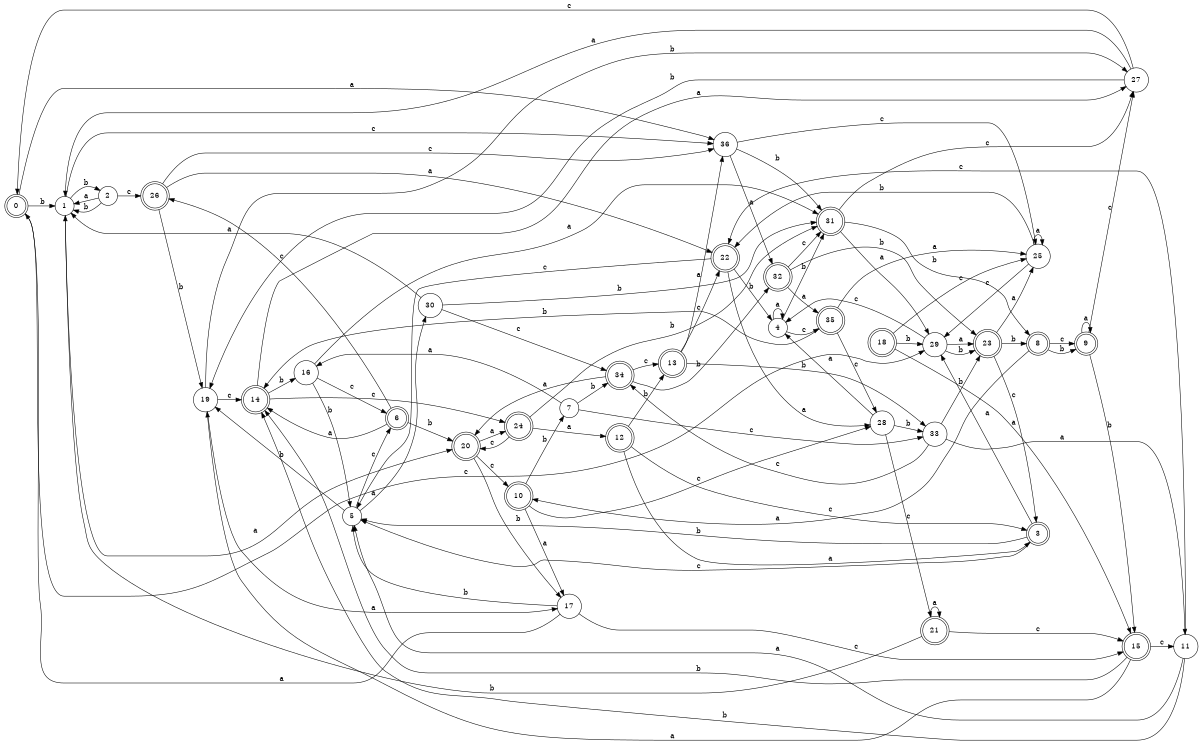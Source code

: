 digraph n30_1 {
__start0 [label="" shape="none"];

rankdir=LR;
size="8,5";

s0 [style="rounded,filled", color="black", fillcolor="white" shape="doublecircle", label="0"];
s1 [style="filled", color="black", fillcolor="white" shape="circle", label="1"];
s2 [style="filled", color="black", fillcolor="white" shape="circle", label="2"];
s3 [style="rounded,filled", color="black", fillcolor="white" shape="doublecircle", label="3"];
s4 [style="filled", color="black", fillcolor="white" shape="circle", label="4"];
s5 [style="filled", color="black", fillcolor="white" shape="circle", label="5"];
s6 [style="rounded,filled", color="black", fillcolor="white" shape="doublecircle", label="6"];
s7 [style="filled", color="black", fillcolor="white" shape="circle", label="7"];
s8 [style="rounded,filled", color="black", fillcolor="white" shape="doublecircle", label="8"];
s9 [style="rounded,filled", color="black", fillcolor="white" shape="doublecircle", label="9"];
s10 [style="rounded,filled", color="black", fillcolor="white" shape="doublecircle", label="10"];
s11 [style="filled", color="black", fillcolor="white" shape="circle", label="11"];
s12 [style="rounded,filled", color="black", fillcolor="white" shape="doublecircle", label="12"];
s13 [style="rounded,filled", color="black", fillcolor="white" shape="doublecircle", label="13"];
s14 [style="rounded,filled", color="black", fillcolor="white" shape="doublecircle", label="14"];
s15 [style="rounded,filled", color="black", fillcolor="white" shape="doublecircle", label="15"];
s16 [style="filled", color="black", fillcolor="white" shape="circle", label="16"];
s17 [style="filled", color="black", fillcolor="white" shape="circle", label="17"];
s18 [style="rounded,filled", color="black", fillcolor="white" shape="doublecircle", label="18"];
s19 [style="filled", color="black", fillcolor="white" shape="circle", label="19"];
s20 [style="rounded,filled", color="black", fillcolor="white" shape="doublecircle", label="20"];
s21 [style="rounded,filled", color="black", fillcolor="white" shape="doublecircle", label="21"];
s22 [style="rounded,filled", color="black", fillcolor="white" shape="doublecircle", label="22"];
s23 [style="rounded,filled", color="black", fillcolor="white" shape="doublecircle", label="23"];
s24 [style="rounded,filled", color="black", fillcolor="white" shape="doublecircle", label="24"];
s25 [style="filled", color="black", fillcolor="white" shape="circle", label="25"];
s26 [style="rounded,filled", color="black", fillcolor="white" shape="doublecircle", label="26"];
s27 [style="filled", color="black", fillcolor="white" shape="circle", label="27"];
s28 [style="filled", color="black", fillcolor="white" shape="circle", label="28"];
s29 [style="filled", color="black", fillcolor="white" shape="circle", label="29"];
s30 [style="filled", color="black", fillcolor="white" shape="circle", label="30"];
s31 [style="rounded,filled", color="black", fillcolor="white" shape="doublecircle", label="31"];
s32 [style="rounded,filled", color="black", fillcolor="white" shape="doublecircle", label="32"];
s33 [style="filled", color="black", fillcolor="white" shape="circle", label="33"];
s34 [style="rounded,filled", color="black", fillcolor="white" shape="doublecircle", label="34"];
s35 [style="rounded,filled", color="black", fillcolor="white" shape="doublecircle", label="35"];
s36 [style="filled", color="black", fillcolor="white" shape="circle", label="36"];
s0 -> s36 [label="a"];
s0 -> s1 [label="b"];
s0 -> s29 [label="c"];
s1 -> s20 [label="a"];
s1 -> s2 [label="b"];
s1 -> s36 [label="c"];
s2 -> s1 [label="a"];
s2 -> s1 [label="b"];
s2 -> s26 [label="c"];
s3 -> s29 [label="a"];
s3 -> s5 [label="b"];
s3 -> s5 [label="c"];
s4 -> s4 [label="a"];
s4 -> s31 [label="b"];
s4 -> s35 [label="c"];
s5 -> s30 [label="a"];
s5 -> s19 [label="b"];
s5 -> s6 [label="c"];
s6 -> s14 [label="a"];
s6 -> s20 [label="b"];
s6 -> s26 [label="c"];
s7 -> s16 [label="a"];
s7 -> s34 [label="b"];
s7 -> s33 [label="c"];
s8 -> s10 [label="a"];
s8 -> s9 [label="b"];
s8 -> s9 [label="c"];
s9 -> s9 [label="a"];
s9 -> s15 [label="b"];
s9 -> s27 [label="c"];
s10 -> s17 [label="a"];
s10 -> s7 [label="b"];
s10 -> s28 [label="c"];
s11 -> s5 [label="a"];
s11 -> s14 [label="b"];
s11 -> s22 [label="c"];
s12 -> s3 [label="a"];
s12 -> s13 [label="b"];
s12 -> s3 [label="c"];
s13 -> s36 [label="a"];
s13 -> s33 [label="b"];
s13 -> s22 [label="c"];
s14 -> s27 [label="a"];
s14 -> s16 [label="b"];
s14 -> s24 [label="c"];
s15 -> s19 [label="a"];
s15 -> s14 [label="b"];
s15 -> s11 [label="c"];
s16 -> s31 [label="a"];
s16 -> s5 [label="b"];
s16 -> s6 [label="c"];
s17 -> s0 [label="a"];
s17 -> s5 [label="b"];
s17 -> s15 [label="c"];
s18 -> s15 [label="a"];
s18 -> s29 [label="b"];
s18 -> s25 [label="c"];
s19 -> s17 [label="a"];
s19 -> s27 [label="b"];
s19 -> s14 [label="c"];
s20 -> s24 [label="a"];
s20 -> s17 [label="b"];
s20 -> s10 [label="c"];
s21 -> s21 [label="a"];
s21 -> s1 [label="b"];
s21 -> s15 [label="c"];
s22 -> s28 [label="a"];
s22 -> s4 [label="b"];
s22 -> s5 [label="c"];
s23 -> s25 [label="a"];
s23 -> s8 [label="b"];
s23 -> s3 [label="c"];
s24 -> s12 [label="a"];
s24 -> s31 [label="b"];
s24 -> s20 [label="c"];
s25 -> s25 [label="a"];
s25 -> s22 [label="b"];
s25 -> s29 [label="c"];
s26 -> s22 [label="a"];
s26 -> s19 [label="b"];
s26 -> s36 [label="c"];
s27 -> s1 [label="a"];
s27 -> s19 [label="b"];
s27 -> s0 [label="c"];
s28 -> s4 [label="a"];
s28 -> s33 [label="b"];
s28 -> s21 [label="c"];
s29 -> s23 [label="a"];
s29 -> s23 [label="b"];
s29 -> s4 [label="c"];
s30 -> s1 [label="a"];
s30 -> s31 [label="b"];
s30 -> s34 [label="c"];
s31 -> s29 [label="a"];
s31 -> s8 [label="b"];
s31 -> s27 [label="c"];
s32 -> s35 [label="a"];
s32 -> s23 [label="b"];
s32 -> s31 [label="c"];
s33 -> s11 [label="a"];
s33 -> s23 [label="b"];
s33 -> s34 [label="c"];
s34 -> s20 [label="a"];
s34 -> s32 [label="b"];
s34 -> s13 [label="c"];
s35 -> s25 [label="a"];
s35 -> s14 [label="b"];
s35 -> s28 [label="c"];
s36 -> s32 [label="a"];
s36 -> s31 [label="b"];
s36 -> s25 [label="c"];

}